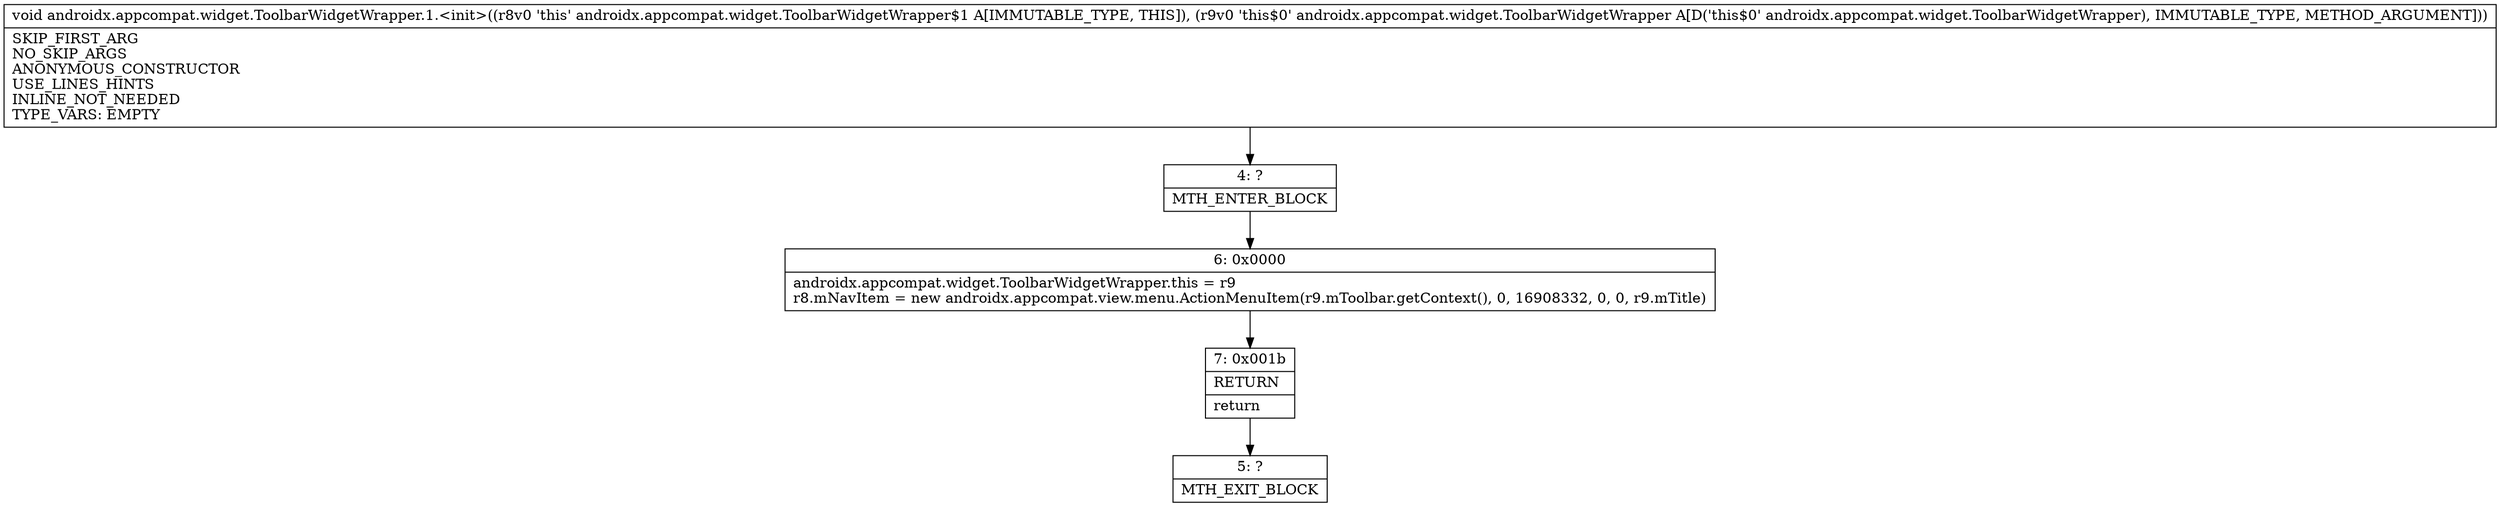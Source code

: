 digraph "CFG forandroidx.appcompat.widget.ToolbarWidgetWrapper.1.\<init\>(Landroidx\/appcompat\/widget\/ToolbarWidgetWrapper;)V" {
Node_4 [shape=record,label="{4\:\ ?|MTH_ENTER_BLOCK\l}"];
Node_6 [shape=record,label="{6\:\ 0x0000|androidx.appcompat.widget.ToolbarWidgetWrapper.this = r9\lr8.mNavItem = new androidx.appcompat.view.menu.ActionMenuItem(r9.mToolbar.getContext(), 0, 16908332, 0, 0, r9.mTitle)\l}"];
Node_7 [shape=record,label="{7\:\ 0x001b|RETURN\l|return\l}"];
Node_5 [shape=record,label="{5\:\ ?|MTH_EXIT_BLOCK\l}"];
MethodNode[shape=record,label="{void androidx.appcompat.widget.ToolbarWidgetWrapper.1.\<init\>((r8v0 'this' androidx.appcompat.widget.ToolbarWidgetWrapper$1 A[IMMUTABLE_TYPE, THIS]), (r9v0 'this$0' androidx.appcompat.widget.ToolbarWidgetWrapper A[D('this$0' androidx.appcompat.widget.ToolbarWidgetWrapper), IMMUTABLE_TYPE, METHOD_ARGUMENT]))  | SKIP_FIRST_ARG\lNO_SKIP_ARGS\lANONYMOUS_CONSTRUCTOR\lUSE_LINES_HINTS\lINLINE_NOT_NEEDED\lTYPE_VARS: EMPTY\l}"];
MethodNode -> Node_4;Node_4 -> Node_6;
Node_6 -> Node_7;
Node_7 -> Node_5;
}

